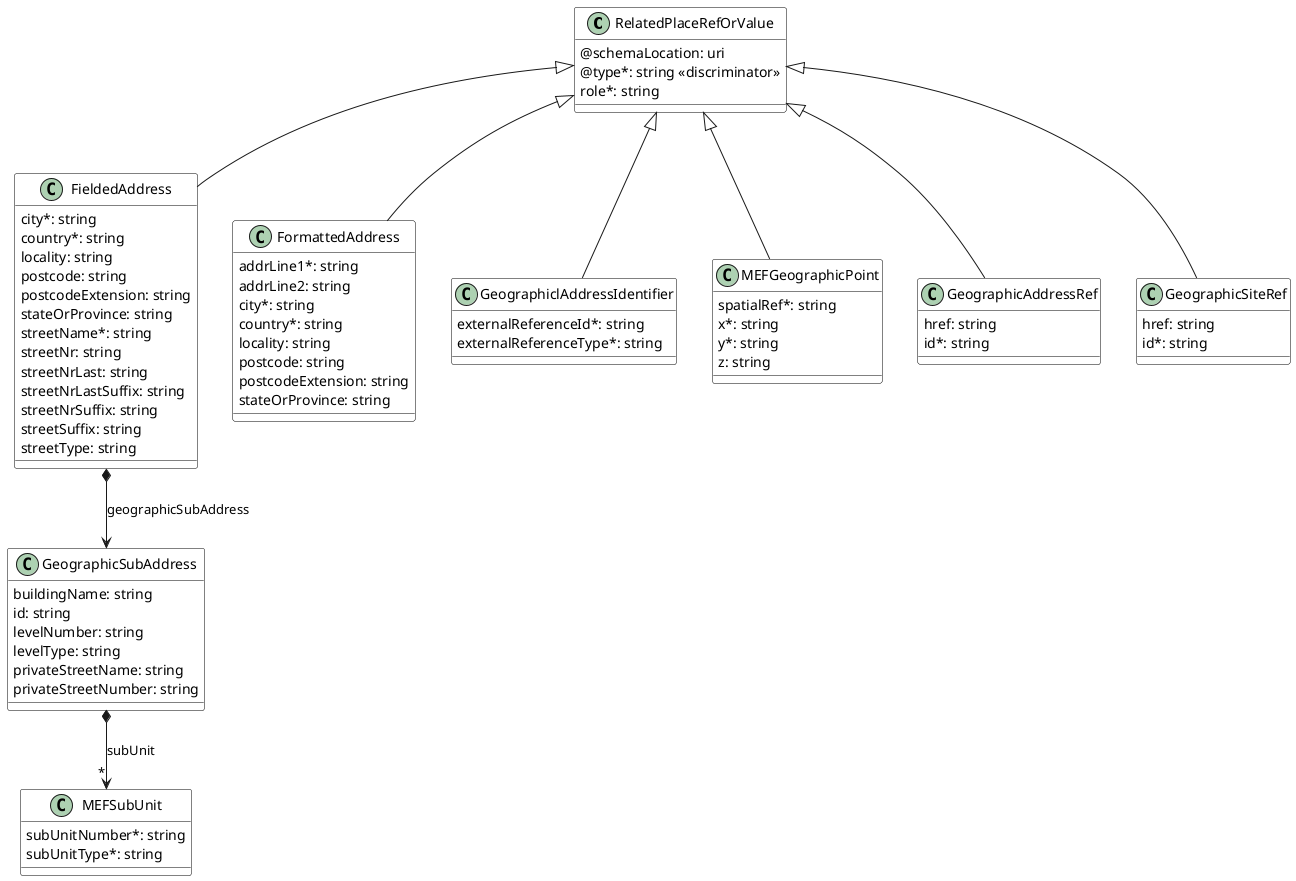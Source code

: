 @startuml

skinparam {
    ClassBackgroundColor White
    ClassBorderColor Black
}

class RelatedPlaceRefOrValue {

    @schemaLocation: uri
    @type*: string <<discriminator>>
    role*: string
}

class FieldedAddress {

    city*: string
    country*: string
    locality: string
    postcode: string
    postcodeExtension: string
    stateOrProvince: string
    streetName*: string
    streetNr: string
    streetNrLast: string
    streetNrLastSuffix: string
    streetNrSuffix: string
    streetSuffix: string
    streetType: string
}
RelatedPlaceRefOrValue <|-- FieldedAddress

FieldedAddress *--> GeographicSubAddress : geographicSubAddress


class FormattedAddress {

    addrLine1*: string
    addrLine2: string
    city*: string
    country*: string
    locality: string
    postcode: string
    postcodeExtension: string
    stateOrProvince: string
}
RelatedPlaceRefOrValue <|-- FormattedAddress



class GeographicSubAddress {

    buildingName: string
    id: string
    levelNumber: string
    levelType: string
    privateStreetName: string
    privateStreetNumber: string
}

GeographicSubAddress *-->"*" MEFSubUnit : subUnit


class GeographiclAddressIdentifier {

    externalReferenceId*: string
    externalReferenceType*: string
}
RelatedPlaceRefOrValue <|-- GeographiclAddressIdentifier


class MEFGeographicPoint {

    spatialRef*: string 
    x*: string 
    y*: string 
    z: string 
}
RelatedPlaceRefOrValue <|-- MEFGeographicPoint


class MEFSubUnit {

    subUnitNumber*: string
    subUnitType*: string
}



class GeographicAddressRef  {

    href: string 
    id*: string 
}
RelatedPlaceRefOrValue <|-- GeographicAddressRef 

class GeographicSiteRef  {

    href: string 
    id*: string 
}
RelatedPlaceRefOrValue <|-- GeographicSiteRef 


@enduml
